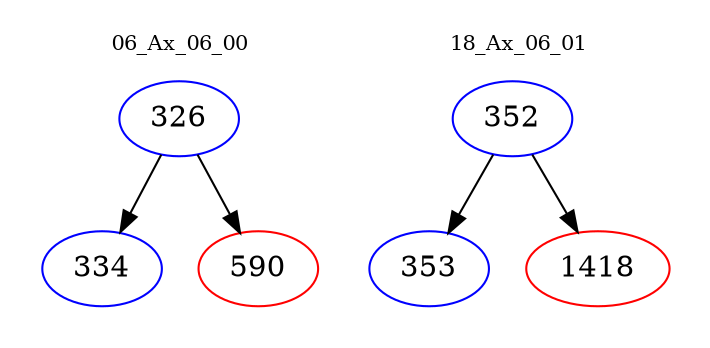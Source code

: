 digraph{
subgraph cluster_0 {
color = white
label = "06_Ax_06_00";
fontsize=10;
T0_326 [label="326", color="blue"]
T0_326 -> T0_334 [color="black"]
T0_334 [label="334", color="blue"]
T0_326 -> T0_590 [color="black"]
T0_590 [label="590", color="red"]
}
subgraph cluster_1 {
color = white
label = "18_Ax_06_01";
fontsize=10;
T1_352 [label="352", color="blue"]
T1_352 -> T1_353 [color="black"]
T1_353 [label="353", color="blue"]
T1_352 -> T1_1418 [color="black"]
T1_1418 [label="1418", color="red"]
}
}
